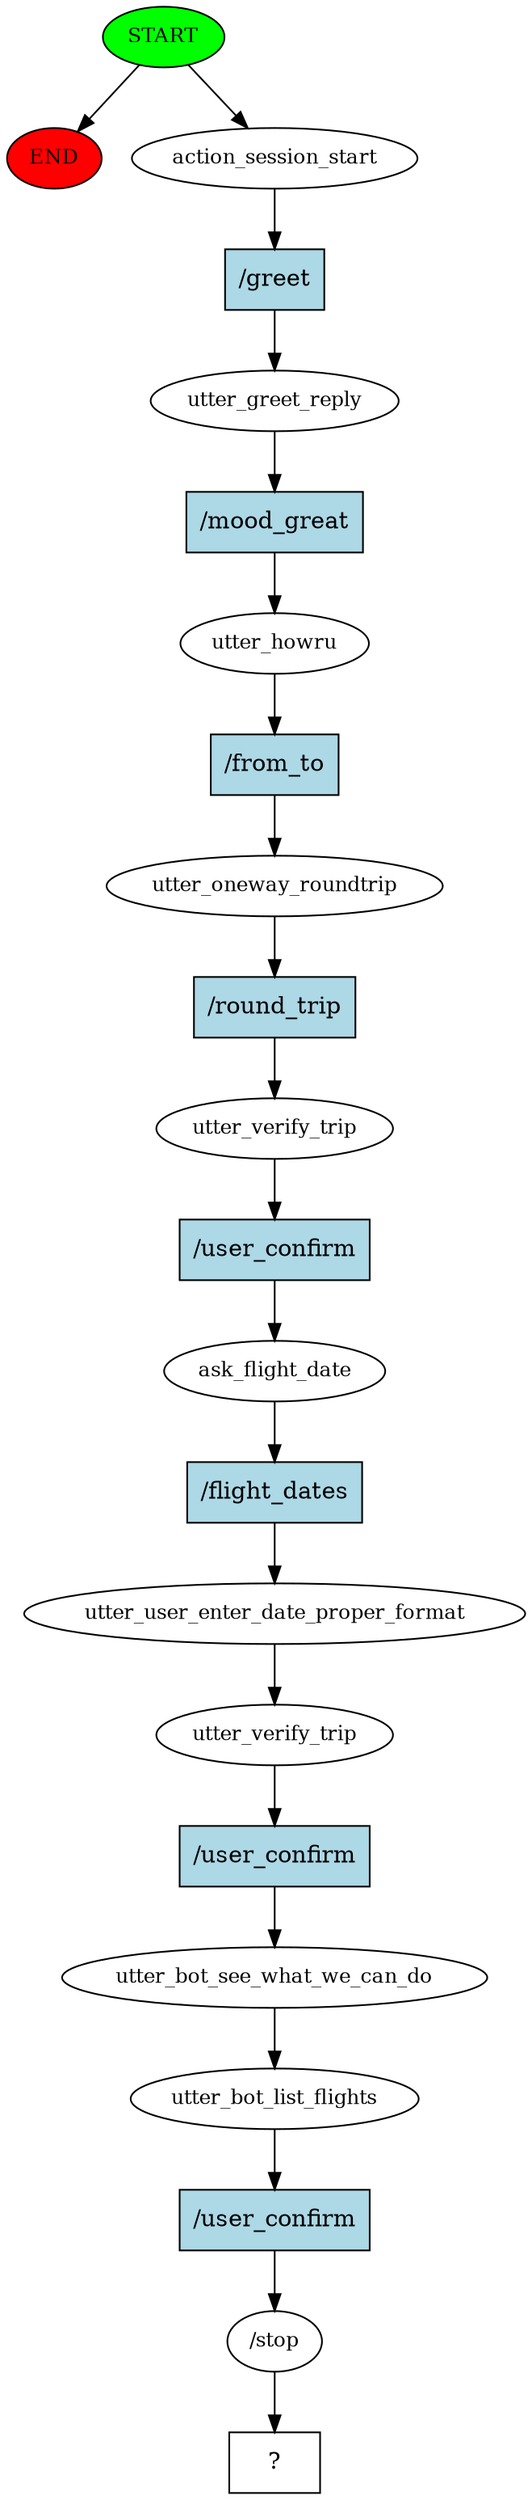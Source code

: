 digraph  {
0 [class="start active", fillcolor=green, fontsize=12, label=START, style=filled];
"-1" [class=end, fillcolor=red, fontsize=12, label=END, style=filled];
1 [class=active, fontsize=12, label=action_session_start];
2 [class=active, fontsize=12, label=utter_greet_reply];
3 [class=active, fontsize=12, label=utter_howru];
4 [class=active, fontsize=12, label=utter_oneway_roundtrip];
5 [class=active, fontsize=12, label=utter_verify_trip];
6 [class=active, fontsize=12, label=ask_flight_date];
7 [class=active, fontsize=12, label=utter_user_enter_date_proper_format];
8 [class=active, fontsize=12, label=utter_verify_trip];
9 [class=active, fontsize=12, label=utter_bot_see_what_we_can_do];
10 [class=active, fontsize=12, label=utter_bot_list_flights];
11 [class=active, fontsize=12, label="/stop"];
12 [class="intent dashed active", label="  ?  ", shape=rect];
13 [class="intent active", fillcolor=lightblue, label="/greet", shape=rect, style=filled];
14 [class="intent active", fillcolor=lightblue, label="/mood_great", shape=rect, style=filled];
15 [class="intent active", fillcolor=lightblue, label="/from_to", shape=rect, style=filled];
16 [class="intent active", fillcolor=lightblue, label="/round_trip", shape=rect, style=filled];
17 [class="intent active", fillcolor=lightblue, label="/user_confirm", shape=rect, style=filled];
18 [class="intent active", fillcolor=lightblue, label="/flight_dates", shape=rect, style=filled];
19 [class="intent active", fillcolor=lightblue, label="/user_confirm", shape=rect, style=filled];
20 [class="intent active", fillcolor=lightblue, label="/user_confirm", shape=rect, style=filled];
0 -> "-1"  [class="", key=NONE, label=""];
0 -> 1  [class=active, key=NONE, label=""];
1 -> 13  [class=active, key=0];
2 -> 14  [class=active, key=0];
3 -> 15  [class=active, key=0];
4 -> 16  [class=active, key=0];
5 -> 17  [class=active, key=0];
6 -> 18  [class=active, key=0];
7 -> 8  [class=active, key=NONE, label=""];
8 -> 19  [class=active, key=0];
9 -> 10  [class=active, key=NONE, label=""];
10 -> 20  [class=active, key=0];
11 -> 12  [class=active, key=NONE, label=""];
13 -> 2  [class=active, key=0];
14 -> 3  [class=active, key=0];
15 -> 4  [class=active, key=0];
16 -> 5  [class=active, key=0];
17 -> 6  [class=active, key=0];
18 -> 7  [class=active, key=0];
19 -> 9  [class=active, key=0];
20 -> 11  [class=active, key=0];
}
